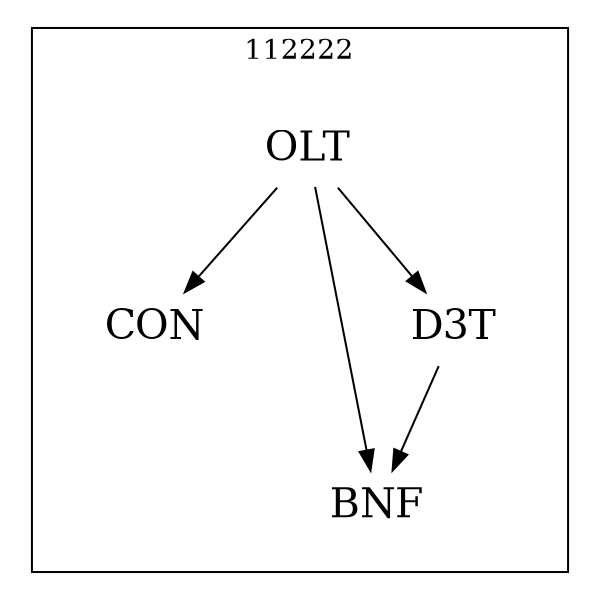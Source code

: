 strict digraph DAGS {
	size = "4,4!" ; ratio ="fill"; subgraph cluster_0{
			labeldoc = "t";
			label = "112222";node	[label= CON, shape = plaintext, fontsize=20] CON;node	[label= BNF, shape = plaintext, fontsize=20] BNF;node	[label= D3T, shape = plaintext, fontsize=20] D3T;node	[label= OLT, shape = plaintext, fontsize=20] OLT;
D3T->BNF;
OLT->CON;
OLT->BNF;
OLT->D3T;
	}}